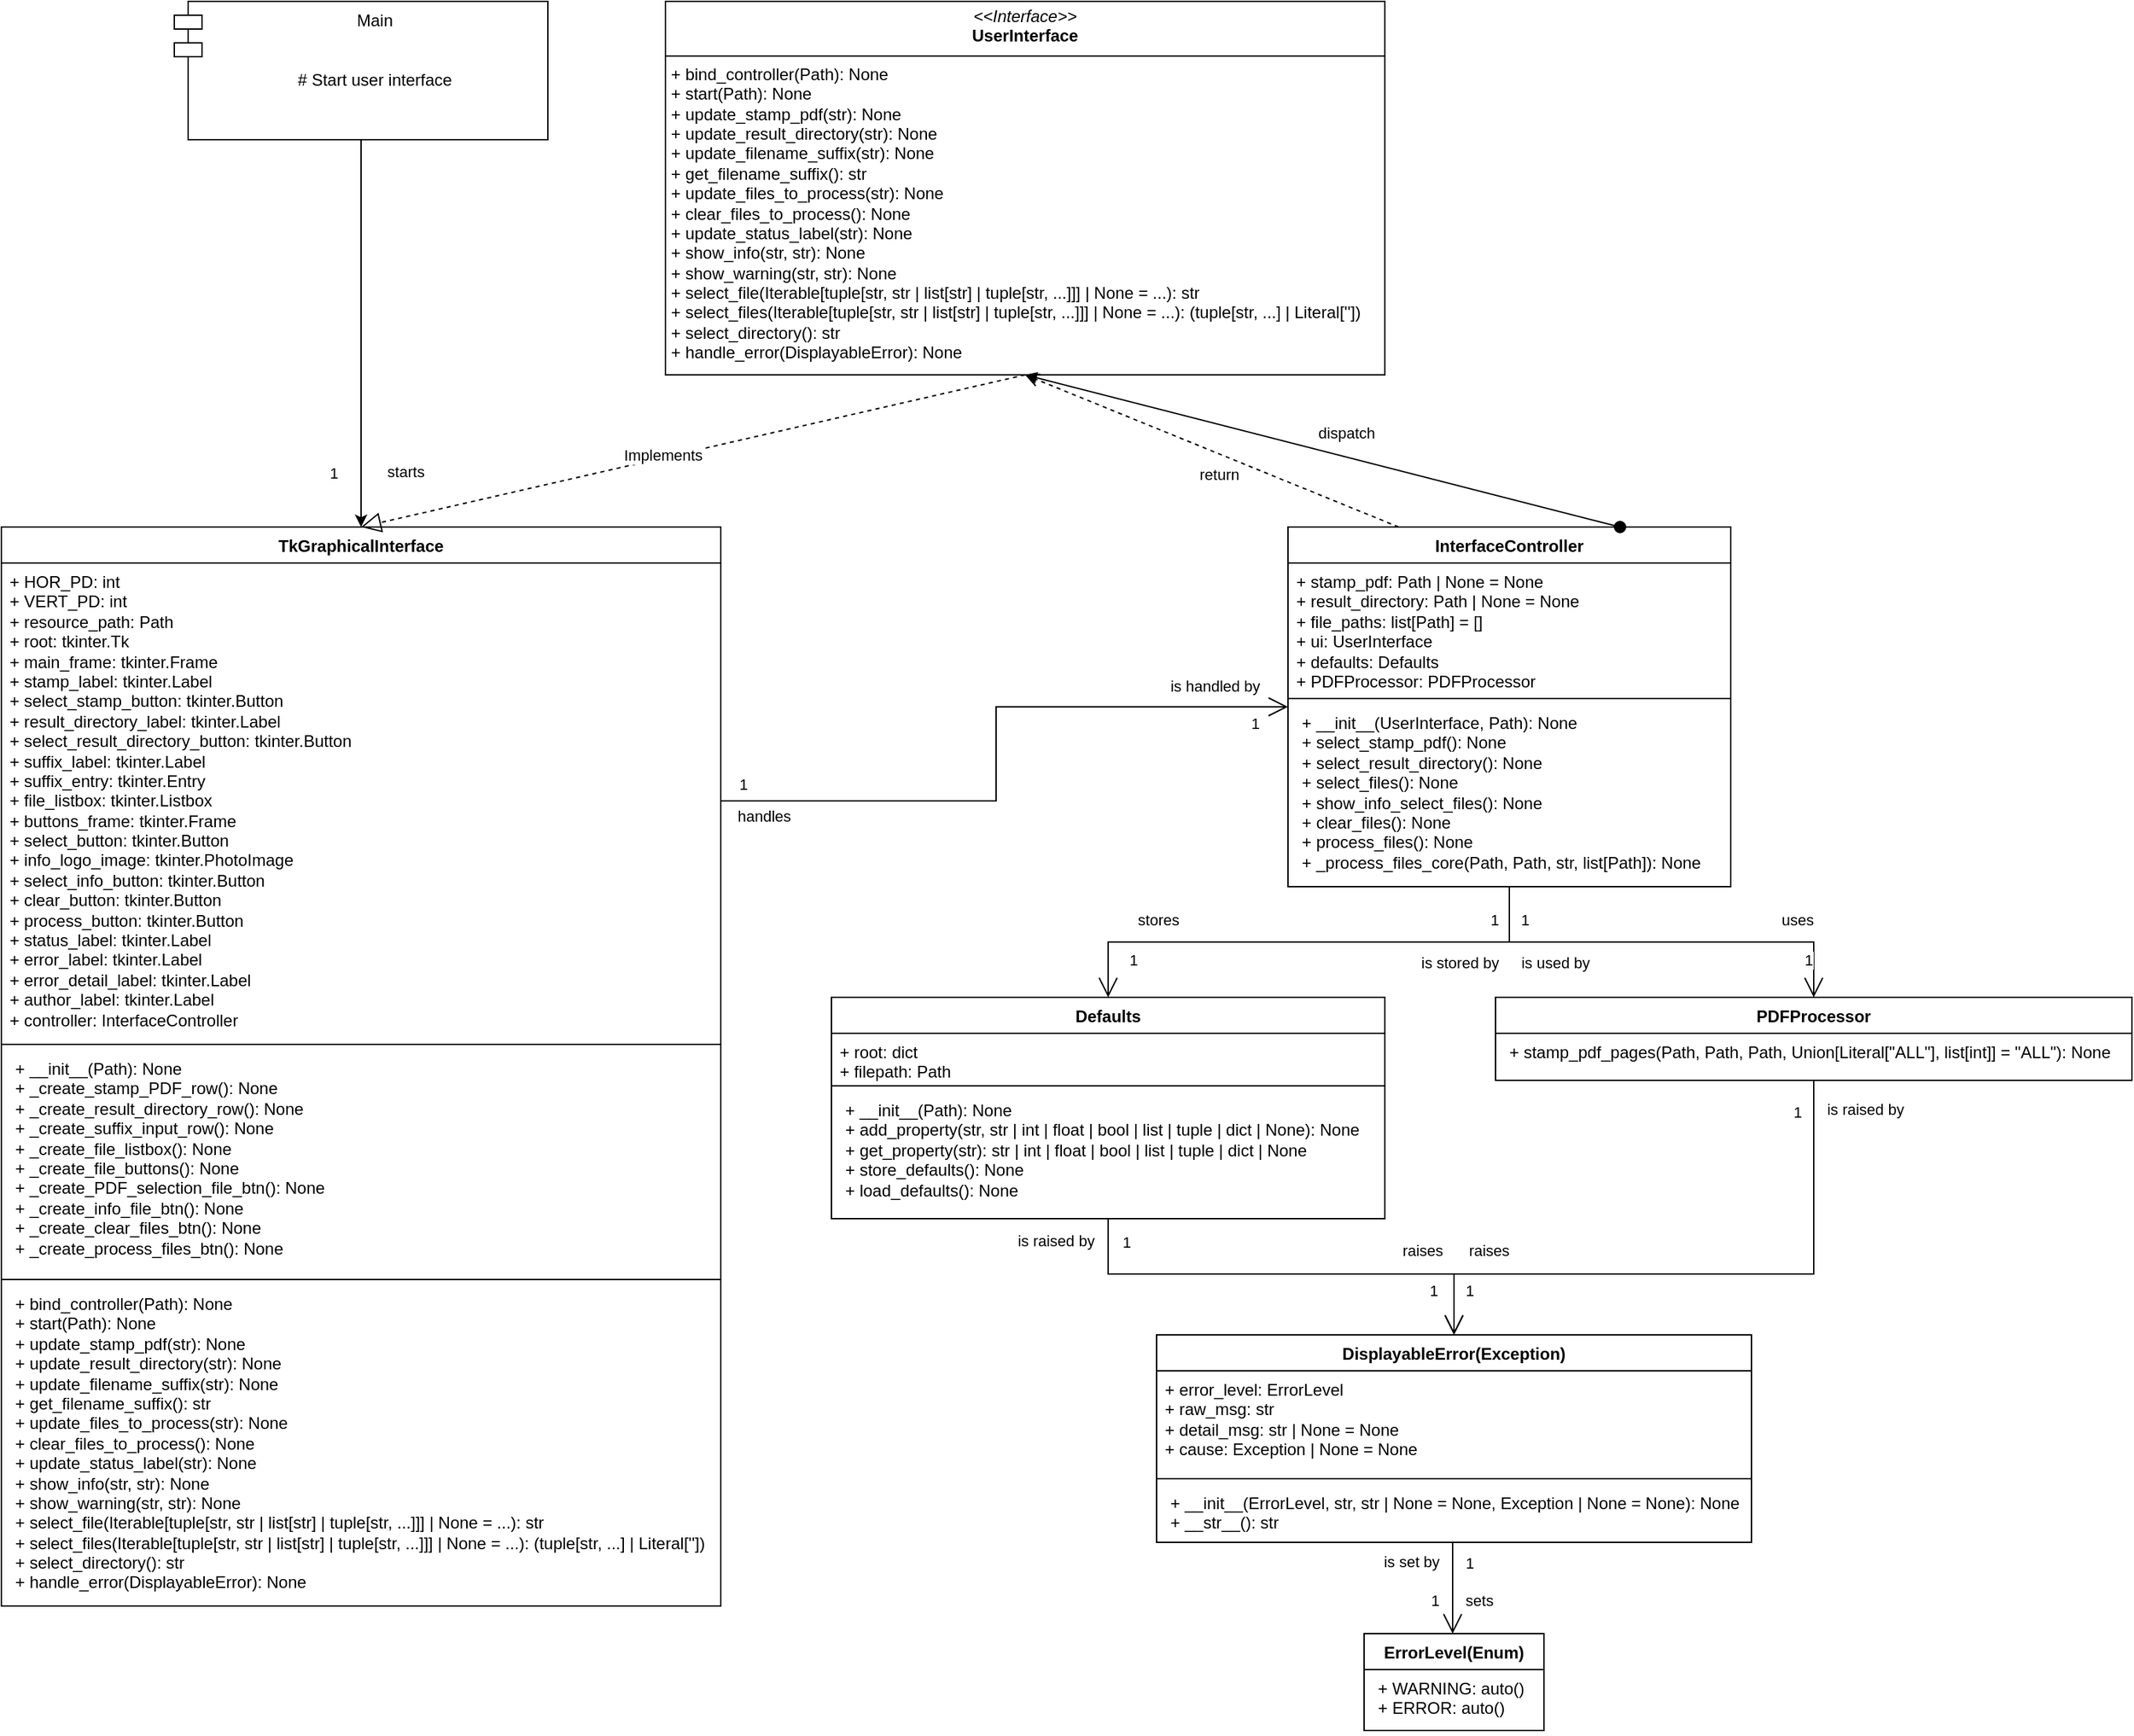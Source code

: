 <mxfile version="24.1.0" type="device">
  <diagram id="C5RBs43oDa-KdzZeNtuy" name="Page-1">
    <mxGraphModel dx="2206" dy="1135" grid="1" gridSize="10" guides="1" tooltips="1" connect="1" arrows="1" fold="1" page="1" pageScale="1" pageWidth="827" pageHeight="1169" math="0" shadow="0">
      <root>
        <mxCell id="WIyWlLk6GJQsqaUBKTNV-0" />
        <mxCell id="WIyWlLk6GJQsqaUBKTNV-1" parent="WIyWlLk6GJQsqaUBKTNV-0" />
        <mxCell id="seithgZvxNiS-wUwFHZv-0" value="&lt;p style=&quot;margin: 4px 0px 0px; text-align: center;&quot;&gt;&lt;font style=&quot;font-size: 12px;&quot;&gt;&lt;i style=&quot;&quot;&gt;&amp;lt;&amp;lt;Interface&amp;gt;&amp;gt;&lt;/i&gt;&lt;br&gt;&lt;b style=&quot;&quot;&gt;UserInterface&lt;/b&gt;&lt;/font&gt;&lt;/p&gt;&lt;hr size=&quot;1&quot; style=&quot;border-style: solid;&quot;&gt;&lt;p style=&quot;margin: 0px 0px 0px 4px;&quot;&gt;&lt;font style=&quot;font-size: 12px;&quot;&gt;+ bind_controller(Path): None&lt;/font&gt;&lt;/p&gt;&lt;p style=&quot;margin: 0px 0px 0px 4px;&quot;&gt;&lt;font style=&quot;font-size: 12px;&quot;&gt;+ start(Path): None&lt;/font&gt;&lt;/p&gt;&lt;p style=&quot;margin: 0px 0px 0px 4px;&quot;&gt;&lt;span style=&quot;background-color: initial;&quot;&gt;&lt;font style=&quot;font-size: 12px;&quot;&gt;+ update_stamp_pdf(str): None&lt;/font&gt;&lt;/span&gt;&lt;/p&gt;&lt;p style=&quot;margin: 0px 0px 0px 4px;&quot;&gt;&lt;span style=&quot;background-color: initial;&quot;&gt;&lt;font style=&quot;font-size: 12px;&quot;&gt;+ update_result_directory(str): None&lt;/font&gt;&lt;/span&gt;&lt;/p&gt;&lt;p style=&quot;margin: 0px 0px 0px 4px;&quot;&gt;&lt;font style=&quot;font-size: 12px;&quot;&gt;+ update_filename_suffix(str): None&lt;/font&gt;&lt;/p&gt;&lt;p style=&quot;margin: 0px 0px 0px 4px;&quot;&gt;&lt;font style=&quot;font-size: 12px;&quot;&gt;+ get_filename_suffix(): str&lt;/font&gt;&lt;/p&gt;&lt;p style=&quot;margin: 0px 0px 0px 4px;&quot;&gt;&lt;font style=&quot;font-size: 12px;&quot;&gt;+ update_files_to_process(str): None&lt;/font&gt;&lt;/p&gt;&lt;p style=&quot;margin: 0px 0px 0px 4px;&quot;&gt;&lt;font style=&quot;font-size: 12px;&quot;&gt;+ clear_files_to_process(): None&lt;/font&gt;&lt;/p&gt;&lt;p style=&quot;margin: 0px 0px 0px 4px;&quot;&gt;&lt;font style=&quot;font-size: 12px;&quot;&gt;+ update_status_label(str): None&lt;/font&gt;&lt;/p&gt;&lt;p style=&quot;margin: 0px 0px 0px 4px;&quot;&gt;&lt;font style=&quot;font-size: 12px;&quot;&gt;+ show_info(str, str): None&lt;/font&gt;&lt;/p&gt;&lt;p style=&quot;margin: 0px 0px 0px 4px;&quot;&gt;&lt;font style=&quot;font-size: 12px;&quot;&gt;+ show_warning(str, str): None&lt;/font&gt;&lt;/p&gt;&lt;p style=&quot;margin: 0px 0px 0px 4px;&quot;&gt;&lt;font style=&quot;font-size: 12px;&quot;&gt;+ select_file(Iterable[tuple[str, str | list[str] | tuple[str, ...]]] | None = ...): str&lt;/font&gt;&lt;/p&gt;&lt;p style=&quot;margin: 0px 0px 0px 4px;&quot;&gt;&lt;font style=&quot;font-size: 12px;&quot;&gt;+ select_files(Iterable[tuple[str, str | list[str] | tuple[str, ...]]] | None = ...): (tuple[str, ...] | Literal[&#39;&#39;])&lt;/font&gt;&lt;/p&gt;&lt;p style=&quot;margin: 0px 0px 0px 4px;&quot;&gt;&lt;font style=&quot;font-size: 12px;&quot;&gt;+ select_directory(): str&lt;/font&gt;&lt;/p&gt;&lt;p style=&quot;margin: 0px 0px 0px 4px;&quot;&gt;&lt;font style=&quot;font-size: 12px;&quot;&gt;+ handle_error(DisplayableError): None&lt;/font&gt;&lt;/p&gt;" style="verticalAlign=top;align=left;overflow=fill;html=1;whiteSpace=wrap;" parent="WIyWlLk6GJQsqaUBKTNV-1" vertex="1">
          <mxGeometry x="520" y="40" width="520" height="270" as="geometry" />
        </mxCell>
        <mxCell id="dMBVIur_Aa2STcFH-dJI-0" value="TkGraphicalInterface" style="swimlane;fontStyle=1;align=center;verticalAlign=top;childLayout=stackLayout;horizontal=1;startSize=26;horizontalStack=0;resizeParent=1;resizeParentMax=0;resizeLast=0;collapsible=1;marginBottom=0;whiteSpace=wrap;html=1;" parent="WIyWlLk6GJQsqaUBKTNV-1" vertex="1">
          <mxGeometry x="40" y="420" width="520" height="780" as="geometry">
            <mxRectangle x="40" y="420" width="150" height="30" as="alternateBounds" />
          </mxGeometry>
        </mxCell>
        <mxCell id="dMBVIur_Aa2STcFH-dJI-1" value="&lt;div&gt;+ HOR_PD: int&lt;br&gt;&lt;/div&gt;&lt;div&gt;+ VERT_PD: int&lt;/div&gt;&lt;div&gt;&lt;div&gt;+ resource_path: Path&lt;/div&gt;&lt;div&gt;+ root: tkinter.Tk&lt;/div&gt;&lt;div&gt;+ main_frame: tkinter.Frame&lt;/div&gt;&lt;div&gt;+ stamp_label: tkinter.Label&lt;/div&gt;&lt;div&gt;+ select_stamp_button: tkinter.Button&lt;/div&gt;&lt;div&gt;+ result_directory_label: tkinter.Label&lt;/div&gt;&lt;div&gt;+ select_result_directory_button: tkinter.Button&lt;/div&gt;&lt;div&gt;+ suffix_label: tkinter.Label&lt;/div&gt;&lt;div&gt;+ suffix_entry: tkinter.Entry&lt;/div&gt;&lt;div&gt;+ file_listbox: tkinter.Listbox&lt;/div&gt;&lt;div&gt;+ buttons_frame: tkinter.Frame&lt;/div&gt;&lt;div&gt;+ select_button: tkinter.Button&lt;/div&gt;&lt;div&gt;+ info_logo_image: tkinter.PhotoImage&lt;/div&gt;&lt;div&gt;+ select_info_button: tkinter.Button&lt;/div&gt;&lt;div&gt;+ clear_button: tkinter.Button&lt;/div&gt;&lt;div&gt;+ process_button: tkinter.Button&lt;/div&gt;&lt;div&gt;+ status_label: tkinter.Label&lt;/div&gt;&lt;div&gt;+ error_label: tkinter.Label&lt;/div&gt;&lt;div&gt;+ error_detail_label: tkinter.Label&lt;/div&gt;&lt;div&gt;+ author_label: tkinter.Label&lt;/div&gt;&lt;/div&gt;&lt;div&gt;+ controller: InterfaceController&lt;/div&gt;" style="text;strokeColor=none;fillColor=none;align=left;verticalAlign=top;spacingLeft=4;spacingRight=4;overflow=hidden;rotatable=0;points=[[0,0.5],[1,0.5]];portConstraint=eastwest;whiteSpace=wrap;html=1;" parent="dMBVIur_Aa2STcFH-dJI-0" vertex="1">
          <mxGeometry y="26" width="520" height="344" as="geometry" />
        </mxCell>
        <mxCell id="dMBVIur_Aa2STcFH-dJI-8" value="" style="line;strokeWidth=1;fillColor=none;align=left;verticalAlign=middle;spacingTop=-1;spacingLeft=3;spacingRight=3;rotatable=0;labelPosition=right;points=[];portConstraint=eastwest;strokeColor=inherit;" parent="dMBVIur_Aa2STcFH-dJI-0" vertex="1">
          <mxGeometry y="370" width="520" height="8" as="geometry" />
        </mxCell>
        <mxCell id="dMBVIur_Aa2STcFH-dJI-6" value="&lt;p style=&quot;margin: 0px 0px 0px 4px;&quot;&gt;+ __init__(Path): None&lt;/p&gt;&lt;p style=&quot;margin: 0px 0px 0px 4px;&quot;&gt;+&amp;nbsp;_create_stamp_PDF_row(): None&lt;/p&gt;&lt;p style=&quot;margin: 0px 0px 0px 4px;&quot;&gt;+&amp;nbsp;_create_result_directory_row(): None&lt;/p&gt;&lt;p style=&quot;margin: 0px 0px 0px 4px;&quot;&gt;+&amp;nbsp;_create_suffix_input_row(): None&lt;/p&gt;&lt;p style=&quot;margin: 0px 0px 0px 4px;&quot;&gt;+&amp;nbsp;_create_file_listbox(): None&lt;/p&gt;&lt;p style=&quot;margin: 0px 0px 0px 4px;&quot;&gt;+&amp;nbsp;_create_file_buttons(): None&lt;/p&gt;&lt;p style=&quot;margin: 0px 0px 0px 4px;&quot;&gt;+&amp;nbsp;_create_PDF_selection_file_btn(): None&lt;/p&gt;&lt;p style=&quot;margin: 0px 0px 0px 4px;&quot;&gt;+&amp;nbsp;_create_info_file_btn(): None&lt;/p&gt;&lt;p style=&quot;margin: 0px 0px 0px 4px;&quot;&gt;+&amp;nbsp;_create_clear_files_btn(): None&lt;/p&gt;&lt;p style=&quot;margin: 0px 0px 0px 4px;&quot;&gt;+&amp;nbsp;_create_process_files_btn(): None&lt;/p&gt;" style="text;strokeColor=none;fillColor=none;align=left;verticalAlign=top;spacingLeft=4;spacingRight=4;overflow=hidden;rotatable=0;points=[[0,0.5],[1,0.5]];portConstraint=eastwest;whiteSpace=wrap;html=1;" parent="dMBVIur_Aa2STcFH-dJI-0" vertex="1">
          <mxGeometry y="378" width="520" height="162" as="geometry" />
        </mxCell>
        <mxCell id="dMBVIur_Aa2STcFH-dJI-7" value="" style="line;strokeWidth=1;fillColor=none;align=left;verticalAlign=middle;spacingTop=-1;spacingLeft=3;spacingRight=3;rotatable=0;labelPosition=right;points=[];portConstraint=eastwest;strokeColor=inherit;" parent="dMBVIur_Aa2STcFH-dJI-0" vertex="1">
          <mxGeometry y="540" width="520" height="8" as="geometry" />
        </mxCell>
        <mxCell id="dMBVIur_Aa2STcFH-dJI-3" value="&lt;p style=&quot;margin: 0px 0px 0px 4px;&quot;&gt;+ bind_controller(Path): None&lt;/p&gt;&lt;p style=&quot;margin: 0px 0px 0px 4px;&quot;&gt;+ start(Path): None&lt;/p&gt;&lt;p style=&quot;margin: 0px 0px 0px 4px;&quot;&gt;&lt;span style=&quot;background-color: initial;&quot;&gt;+ update_stamp_pdf(str): None&lt;/span&gt;&lt;/p&gt;&lt;p style=&quot;margin: 0px 0px 0px 4px;&quot;&gt;&lt;span style=&quot;background-color: initial;&quot;&gt;+ update_result_directory(str): None&lt;/span&gt;&lt;/p&gt;&lt;p style=&quot;margin: 0px 0px 0px 4px;&quot;&gt;+ update_filename_suffix(str): None&lt;/p&gt;&lt;p style=&quot;margin: 0px 0px 0px 4px;&quot;&gt;+ get_filename_suffix(): str&lt;/p&gt;&lt;p style=&quot;margin: 0px 0px 0px 4px;&quot;&gt;+ update_files_to_process(str): None&lt;/p&gt;&lt;p style=&quot;margin: 0px 0px 0px 4px;&quot;&gt;+ clear_files_to_process(): None&lt;/p&gt;&lt;p style=&quot;margin: 0px 0px 0px 4px;&quot;&gt;+ update_status_label(str): None&lt;/p&gt;&lt;p style=&quot;margin: 0px 0px 0px 4px;&quot;&gt;+ show_info(str, str): None&lt;/p&gt;&lt;p style=&quot;margin: 0px 0px 0px 4px;&quot;&gt;+ show_warning(str, str): None&lt;/p&gt;&lt;p style=&quot;margin: 0px 0px 0px 4px;&quot;&gt;+ select_file(Iterable[tuple[str, str | list[str] | tuple[str, ...]]] | None = ...): str&lt;/p&gt;&lt;p style=&quot;margin: 0px 0px 0px 4px;&quot;&gt;+ select_files(Iterable[tuple[str, str | list[str] | tuple[str, ...]]] | None = ...): (tuple[str, ...] | Literal[&#39;&#39;])&lt;/p&gt;&lt;p style=&quot;margin: 0px 0px 0px 4px;&quot;&gt;+ select_directory(): str&lt;/p&gt;&lt;p style=&quot;margin: 0px 0px 0px 4px;&quot;&gt;+ handle_error(DisplayableError): None&lt;/p&gt;" style="text;strokeColor=none;fillColor=none;align=left;verticalAlign=top;spacingLeft=4;spacingRight=4;overflow=hidden;rotatable=0;points=[[0,0.5],[1,0.5]];portConstraint=eastwest;whiteSpace=wrap;html=1;" parent="dMBVIur_Aa2STcFH-dJI-0" vertex="1">
          <mxGeometry y="548" width="520" height="232" as="geometry" />
        </mxCell>
        <mxCell id="dMBVIur_Aa2STcFH-dJI-5" value="" style="endArrow=block;dashed=1;endFill=0;endSize=12;html=1;rounded=0;exitX=0.5;exitY=1;exitDx=0;exitDy=0;entryX=0.5;entryY=0;entryDx=0;entryDy=0;" parent="WIyWlLk6GJQsqaUBKTNV-1" source="seithgZvxNiS-wUwFHZv-0" target="dMBVIur_Aa2STcFH-dJI-0" edge="1">
          <mxGeometry width="160" relative="1" as="geometry">
            <mxPoint x="350" y="452.5" as="sourcePoint" />
            <mxPoint x="510" y="452.5" as="targetPoint" />
          </mxGeometry>
        </mxCell>
        <mxCell id="PhZd0l24GyQ8YQdEIMDO-39" value="Implements" style="edgeLabel;html=1;align=center;verticalAlign=middle;resizable=0;points=[];" parent="dMBVIur_Aa2STcFH-dJI-5" vertex="1" connectable="0">
          <mxGeometry x="0.056" y="2" relative="1" as="geometry">
            <mxPoint x="-9" y="-2" as="offset" />
          </mxGeometry>
        </mxCell>
        <mxCell id="dMBVIur_Aa2STcFH-dJI-17" style="edgeStyle=orthogonalEdgeStyle;rounded=0;orthogonalLoop=1;jettySize=auto;html=1;exitX=0.5;exitY=1;exitDx=0;exitDy=0;entryX=0.5;entryY=0;entryDx=0;entryDy=0;" parent="WIyWlLk6GJQsqaUBKTNV-1" source="dMBVIur_Aa2STcFH-dJI-16" target="dMBVIur_Aa2STcFH-dJI-0" edge="1">
          <mxGeometry relative="1" as="geometry" />
        </mxCell>
        <mxCell id="PhZd0l24GyQ8YQdEIMDO-37" value="starts" style="edgeLabel;html=1;align=center;verticalAlign=middle;resizable=0;points=[];" parent="dMBVIur_Aa2STcFH-dJI-17" vertex="1" connectable="0">
          <mxGeometry x="-0.595" y="-1" relative="1" as="geometry">
            <mxPoint x="33" y="183" as="offset" />
          </mxGeometry>
        </mxCell>
        <mxCell id="PhZd0l24GyQ8YQdEIMDO-38" value="1" style="edgeLabel;html=1;align=center;verticalAlign=middle;resizable=0;points=[];" parent="dMBVIur_Aa2STcFH-dJI-17" vertex="1" connectable="0">
          <mxGeometry x="0.067" relative="1" as="geometry">
            <mxPoint x="-20" y="91" as="offset" />
          </mxGeometry>
        </mxCell>
        <mxCell id="dMBVIur_Aa2STcFH-dJI-16" value="Main&lt;div&gt;&lt;br&gt;&lt;/div&gt;&lt;div&gt;&lt;br&gt;&lt;/div&gt;&lt;div&gt;&lt;span style=&quot;text-align: left;&quot;&gt;#&amp;nbsp;&lt;/span&gt;&lt;span style=&quot;text-align: left; background-color: initial;&quot;&gt;Start user interface&lt;/span&gt;&lt;br&gt;&lt;/div&gt;" style="shape=module;align=left;spacingLeft=20;align=center;verticalAlign=top;whiteSpace=wrap;html=1;" parent="WIyWlLk6GJQsqaUBKTNV-1" vertex="1">
          <mxGeometry x="165" y="40" width="270" height="100" as="geometry" />
        </mxCell>
        <mxCell id="dMBVIur_Aa2STcFH-dJI-18" value="InterfaceController" style="swimlane;fontStyle=1;align=center;verticalAlign=top;childLayout=stackLayout;horizontal=1;startSize=26;horizontalStack=0;resizeParent=1;resizeParentMax=0;resizeLast=0;collapsible=1;marginBottom=0;whiteSpace=wrap;html=1;" parent="WIyWlLk6GJQsqaUBKTNV-1" vertex="1">
          <mxGeometry x="970" y="420" width="320" height="260" as="geometry">
            <mxRectangle x="970" y="420" width="150" height="30" as="alternateBounds" />
          </mxGeometry>
        </mxCell>
        <mxCell id="dMBVIur_Aa2STcFH-dJI-19" value="+ stamp_pdf: Path | None = None&lt;div&gt;+ result_directory: Path | None = None&lt;/div&gt;&lt;div&gt;+&amp;nbsp;file_paths: list[Path] = []&lt;/div&gt;&lt;div&gt;+ ui: UserInterface&lt;/div&gt;&lt;div&gt;+ defaults: Defaults&lt;/div&gt;&lt;div&gt;+ PDFProcessor: PDFProcessor&lt;/div&gt;" style="text;strokeColor=none;fillColor=none;align=left;verticalAlign=top;spacingLeft=4;spacingRight=4;overflow=hidden;rotatable=0;points=[[0,0.5],[1,0.5]];portConstraint=eastwest;whiteSpace=wrap;html=1;" parent="dMBVIur_Aa2STcFH-dJI-18" vertex="1">
          <mxGeometry y="26" width="320" height="94" as="geometry" />
        </mxCell>
        <mxCell id="dMBVIur_Aa2STcFH-dJI-20" value="" style="line;strokeWidth=1;fillColor=none;align=left;verticalAlign=middle;spacingTop=-1;spacingLeft=3;spacingRight=3;rotatable=0;labelPosition=right;points=[];portConstraint=eastwest;strokeColor=inherit;" parent="dMBVIur_Aa2STcFH-dJI-18" vertex="1">
          <mxGeometry y="120" width="320" height="8" as="geometry" />
        </mxCell>
        <mxCell id="dMBVIur_Aa2STcFH-dJI-21" value="&lt;p style=&quot;margin: 0px 0px 0px 4px;&quot;&gt;+ __init__(UserInterface, Path): None&lt;/p&gt;&lt;p style=&quot;margin: 0px 0px 0px 4px;&quot;&gt;+ select_stamp_pdf(): None&lt;/p&gt;&lt;p style=&quot;margin: 0px 0px 0px 4px;&quot;&gt;+&amp;nbsp;select_result_directory(): None&lt;/p&gt;&lt;p style=&quot;margin: 0px 0px 0px 4px;&quot;&gt;+&amp;nbsp;select_files(): None&lt;/p&gt;&lt;p style=&quot;margin: 0px 0px 0px 4px;&quot;&gt;+&amp;nbsp;show_info_select_files(): None&lt;/p&gt;&lt;p style=&quot;margin: 0px 0px 0px 4px;&quot;&gt;+&amp;nbsp;clear_files(): None&lt;/p&gt;&lt;p style=&quot;margin: 0px 0px 0px 4px;&quot;&gt;+&amp;nbsp;process_files(): None&lt;/p&gt;&lt;p style=&quot;margin: 0px 0px 0px 4px;&quot;&gt;+&amp;nbsp;_process_files_core(Path, Path, str, list[Path]): None&lt;/p&gt;" style="text;strokeColor=none;fillColor=none;align=left;verticalAlign=top;spacingLeft=4;spacingRight=4;overflow=hidden;rotatable=0;points=[[0,0.5],[1,0.5]];portConstraint=eastwest;whiteSpace=wrap;html=1;" parent="dMBVIur_Aa2STcFH-dJI-18" vertex="1">
          <mxGeometry y="128" width="320" height="132" as="geometry" />
        </mxCell>
        <mxCell id="PhZd0l24GyQ8YQdEIMDO-4" value="return" style="html=1;verticalAlign=bottom;endArrow=open;dashed=1;endSize=8;curved=0;rounded=0;entryX=0.5;entryY=1;entryDx=0;entryDy=0;exitX=0.25;exitY=0;exitDx=0;exitDy=0;" parent="WIyWlLk6GJQsqaUBKTNV-1" source="dMBVIur_Aa2STcFH-dJI-18" target="seithgZvxNiS-wUwFHZv-0" edge="1">
          <mxGeometry x="-0.099" y="22" relative="1" as="geometry">
            <mxPoint x="720" y="440" as="sourcePoint" />
            <mxPoint x="640" y="440" as="targetPoint" />
            <mxPoint as="offset" />
          </mxGeometry>
        </mxCell>
        <mxCell id="PhZd0l24GyQ8YQdEIMDO-8" value="dispatch" style="html=1;verticalAlign=bottom;startArrow=oval;startFill=1;endArrow=block;startSize=8;curved=0;rounded=0;exitX=0.75;exitY=0;exitDx=0;exitDy=0;entryX=0.5;entryY=1;entryDx=0;entryDy=0;" parent="WIyWlLk6GJQsqaUBKTNV-1" source="dMBVIur_Aa2STcFH-dJI-18" target="seithgZvxNiS-wUwFHZv-0" edge="1">
          <mxGeometry x="-0.07" y="-8" width="60" relative="1" as="geometry">
            <mxPoint x="700" y="530" as="sourcePoint" />
            <mxPoint x="870" y="370" as="targetPoint" />
            <mxPoint as="offset" />
          </mxGeometry>
        </mxCell>
        <mxCell id="PhZd0l24GyQ8YQdEIMDO-9" value="Defaults" style="swimlane;fontStyle=1;align=center;verticalAlign=top;childLayout=stackLayout;horizontal=1;startSize=26;horizontalStack=0;resizeParent=1;resizeParentMax=0;resizeLast=0;collapsible=1;marginBottom=0;whiteSpace=wrap;html=1;" parent="WIyWlLk6GJQsqaUBKTNV-1" vertex="1">
          <mxGeometry x="640" y="760" width="400" height="160" as="geometry">
            <mxRectangle x="640" y="760" width="150" height="30" as="alternateBounds" />
          </mxGeometry>
        </mxCell>
        <mxCell id="PhZd0l24GyQ8YQdEIMDO-10" value="+ root: dict&lt;div&gt;+ filepath: Path&lt;/div&gt;" style="text;strokeColor=none;fillColor=none;align=left;verticalAlign=top;spacingLeft=4;spacingRight=4;overflow=hidden;rotatable=0;points=[[0,0.5],[1,0.5]];portConstraint=eastwest;whiteSpace=wrap;html=1;" parent="PhZd0l24GyQ8YQdEIMDO-9" vertex="1">
          <mxGeometry y="26" width="400" height="34" as="geometry" />
        </mxCell>
        <mxCell id="PhZd0l24GyQ8YQdEIMDO-11" value="" style="line;strokeWidth=1;fillColor=none;align=left;verticalAlign=middle;spacingTop=-1;spacingLeft=3;spacingRight=3;rotatable=0;labelPosition=right;points=[];portConstraint=eastwest;strokeColor=inherit;" parent="PhZd0l24GyQ8YQdEIMDO-9" vertex="1">
          <mxGeometry y="60" width="400" height="8" as="geometry" />
        </mxCell>
        <mxCell id="PhZd0l24GyQ8YQdEIMDO-12" value="&lt;p style=&quot;margin: 0px 0px 0px 4px;&quot;&gt;+ __init__(Path): None&lt;/p&gt;&lt;p style=&quot;margin: 0px 0px 0px 4px;&quot;&gt;+ add_property(str, str | int | float | bool | list | tuple | dict | None): None&lt;br&gt;&lt;/p&gt;&lt;p style=&quot;margin: 0px 0px 0px 4px;&quot;&gt;+&amp;nbsp;get_property(str): str | int | float | bool | list | tuple | dict | None&lt;/p&gt;&lt;p style=&quot;margin: 0px 0px 0px 4px;&quot;&gt;+&amp;nbsp;store_defaults(): None&lt;/p&gt;&lt;p style=&quot;margin: 0px 0px 0px 4px;&quot;&gt;+&amp;nbsp;load_defaults(): None&lt;/p&gt;" style="text;strokeColor=none;fillColor=none;align=left;verticalAlign=top;spacingLeft=4;spacingRight=4;overflow=hidden;rotatable=0;points=[[0,0.5],[1,0.5]];portConstraint=eastwest;whiteSpace=wrap;html=1;" parent="PhZd0l24GyQ8YQdEIMDO-9" vertex="1">
          <mxGeometry y="68" width="400" height="92" as="geometry" />
        </mxCell>
        <mxCell id="PhZd0l24GyQ8YQdEIMDO-18" value="PDFProcessor" style="swimlane;fontStyle=1;align=center;verticalAlign=top;childLayout=stackLayout;horizontal=1;startSize=26;horizontalStack=0;resizeParent=1;resizeParentMax=0;resizeLast=0;collapsible=1;marginBottom=0;whiteSpace=wrap;html=1;" parent="WIyWlLk6GJQsqaUBKTNV-1" vertex="1">
          <mxGeometry x="1120" y="760" width="460" height="60" as="geometry">
            <mxRectangle x="1120" y="760" width="150" height="30" as="alternateBounds" />
          </mxGeometry>
        </mxCell>
        <mxCell id="PhZd0l24GyQ8YQdEIMDO-21" value="&lt;p style=&quot;margin: 0px 0px 0px 4px;&quot;&gt;+&amp;nbsp;&lt;span style=&quot;background-color: initial;&quot;&gt;stamp_pdf_pages&lt;/span&gt;&lt;span style=&quot;background-color: initial;&quot;&gt;(Path, Path, Path,&amp;nbsp;&lt;/span&gt;&lt;span style=&quot;background-color: initial;&quot;&gt;Union[Literal[&quot;ALL&quot;], list[int]] = &quot;ALL&quot;&lt;/span&gt;&lt;span style=&quot;background-color: initial;&quot;&gt;): None&lt;/span&gt;&lt;/p&gt;" style="text;strokeColor=none;fillColor=none;align=left;verticalAlign=top;spacingLeft=4;spacingRight=4;overflow=hidden;rotatable=0;points=[[0,0.5],[1,0.5]];portConstraint=eastwest;whiteSpace=wrap;html=1;" parent="PhZd0l24GyQ8YQdEIMDO-18" vertex="1">
          <mxGeometry y="26" width="460" height="34" as="geometry" />
        </mxCell>
        <mxCell id="PhZd0l24GyQ8YQdEIMDO-23" value="ErrorLevel(Enum)" style="swimlane;fontStyle=1;align=center;verticalAlign=top;childLayout=stackLayout;horizontal=1;startSize=26;horizontalStack=0;resizeParent=1;resizeParentMax=0;resizeLast=0;collapsible=1;marginBottom=0;whiteSpace=wrap;html=1;" parent="WIyWlLk6GJQsqaUBKTNV-1" vertex="1">
          <mxGeometry x="1025" y="1220" width="130" height="70" as="geometry">
            <mxRectangle x="40" y="420" width="150" height="30" as="alternateBounds" />
          </mxGeometry>
        </mxCell>
        <mxCell id="PhZd0l24GyQ8YQdEIMDO-24" value="&lt;p style=&quot;margin: 0px 0px 0px 4px;&quot;&gt;+ WARNING: auto()&lt;/p&gt;&lt;p style=&quot;margin: 0px 0px 0px 4px;&quot;&gt;+ ERROR: auto()&lt;/p&gt;" style="text;strokeColor=none;fillColor=none;align=left;verticalAlign=top;spacingLeft=4;spacingRight=4;overflow=hidden;rotatable=0;points=[[0,0.5],[1,0.5]];portConstraint=eastwest;whiteSpace=wrap;html=1;" parent="PhZd0l24GyQ8YQdEIMDO-23" vertex="1">
          <mxGeometry y="26" width="130" height="44" as="geometry" />
        </mxCell>
        <mxCell id="PhZd0l24GyQ8YQdEIMDO-25" value="DisplayableError(Exception)" style="swimlane;fontStyle=1;align=center;verticalAlign=top;childLayout=stackLayout;horizontal=1;startSize=26;horizontalStack=0;resizeParent=1;resizeParentMax=0;resizeLast=0;collapsible=1;marginBottom=0;whiteSpace=wrap;html=1;" parent="WIyWlLk6GJQsqaUBKTNV-1" vertex="1">
          <mxGeometry x="875" y="1004" width="430" height="150" as="geometry">
            <mxRectangle x="875" y="1004" width="150" height="30" as="alternateBounds" />
          </mxGeometry>
        </mxCell>
        <mxCell id="PhZd0l24GyQ8YQdEIMDO-26" value="+ error_level: ErrorLevel&lt;div&gt;+ raw_msg: str&lt;/div&gt;&lt;div&gt;+ detail_msg: str | None = None&lt;/div&gt;&lt;div&gt;+ cause: Exception | None = None&lt;/div&gt;" style="text;strokeColor=none;fillColor=none;align=left;verticalAlign=top;spacingLeft=4;spacingRight=4;overflow=hidden;rotatable=0;points=[[0,0.5],[1,0.5]];portConstraint=eastwest;whiteSpace=wrap;html=1;" parent="PhZd0l24GyQ8YQdEIMDO-25" vertex="1">
          <mxGeometry y="26" width="430" height="74" as="geometry" />
        </mxCell>
        <mxCell id="PhZd0l24GyQ8YQdEIMDO-27" value="" style="line;strokeWidth=1;fillColor=none;align=left;verticalAlign=middle;spacingTop=-1;spacingLeft=3;spacingRight=3;rotatable=0;labelPosition=right;points=[];portConstraint=eastwest;strokeColor=inherit;" parent="PhZd0l24GyQ8YQdEIMDO-25" vertex="1">
          <mxGeometry y="100" width="430" height="8" as="geometry" />
        </mxCell>
        <mxCell id="PhZd0l24GyQ8YQdEIMDO-28" value="&lt;p style=&quot;margin: 0px 0px 0px 4px;&quot;&gt;+ __init__(ErrorLevel, str, str | None = None, Exception | None = None): None&lt;/p&gt;&lt;p style=&quot;margin: 0px 0px 0px 4px;&quot;&gt;+ __str__(): str&lt;/p&gt;" style="text;strokeColor=none;fillColor=none;align=left;verticalAlign=top;spacingLeft=4;spacingRight=4;overflow=hidden;rotatable=0;points=[[0,0.5],[1,0.5]];portConstraint=eastwest;whiteSpace=wrap;html=1;" parent="PhZd0l24GyQ8YQdEIMDO-25" vertex="1">
          <mxGeometry y="108" width="430" height="42" as="geometry" />
        </mxCell>
        <mxCell id="PhZd0l24GyQ8YQdEIMDO-30" value="" style="endArrow=open;endFill=1;endSize=12;html=1;rounded=0;entryX=0;entryY=0.5;entryDx=0;entryDy=0;exitX=1;exitY=0.5;exitDx=0;exitDy=0;" parent="WIyWlLk6GJQsqaUBKTNV-1" source="dMBVIur_Aa2STcFH-dJI-1" target="dMBVIur_Aa2STcFH-dJI-18" edge="1">
          <mxGeometry width="160" relative="1" as="geometry">
            <mxPoint x="580" y="618" as="sourcePoint" />
            <mxPoint x="969" y="488" as="targetPoint" />
            <Array as="points">
              <mxPoint x="759" y="618" />
              <mxPoint x="759" y="550" />
            </Array>
          </mxGeometry>
        </mxCell>
        <mxCell id="PhZd0l24GyQ8YQdEIMDO-31" value="1" style="edgeLabel;html=1;align=center;verticalAlign=middle;resizable=0;points=[];" parent="PhZd0l24GyQ8YQdEIMDO-30" vertex="1" connectable="0">
          <mxGeometry x="-0.125" y="1" relative="1" as="geometry">
            <mxPoint x="-182" y="-2" as="offset" />
          </mxGeometry>
        </mxCell>
        <mxCell id="PhZd0l24GyQ8YQdEIMDO-32" value="1" style="edgeLabel;html=1;align=center;verticalAlign=middle;resizable=0;points=[];" parent="PhZd0l24GyQ8YQdEIMDO-30" vertex="1" connectable="0">
          <mxGeometry x="0.806" y="1" relative="1" as="geometry">
            <mxPoint x="22" y="13" as="offset" />
          </mxGeometry>
        </mxCell>
        <mxCell id="PhZd0l24GyQ8YQdEIMDO-33" value="is handled by" style="edgeLabel;html=1;align=center;verticalAlign=middle;resizable=0;points=[];" parent="PhZd0l24GyQ8YQdEIMDO-30" vertex="1" connectable="0">
          <mxGeometry x="0.772" relative="1" as="geometry">
            <mxPoint x="1" y="-15" as="offset" />
          </mxGeometry>
        </mxCell>
        <mxCell id="PhZd0l24GyQ8YQdEIMDO-34" value="handles" style="edgeLabel;html=1;align=center;verticalAlign=middle;resizable=0;points=[];" parent="PhZd0l24GyQ8YQdEIMDO-30" vertex="1" connectable="0">
          <mxGeometry x="-0.836" y="1" relative="1" as="geometry">
            <mxPoint x="-8" y="12" as="offset" />
          </mxGeometry>
        </mxCell>
        <mxCell id="PhZd0l24GyQ8YQdEIMDO-35" value="" style="endArrow=open;endFill=1;endSize=12;html=1;rounded=0;exitX=0.5;exitY=1;exitDx=0;exitDy=0;entryX=0.5;entryY=0;entryDx=0;entryDy=0;" parent="WIyWlLk6GJQsqaUBKTNV-1" source="dMBVIur_Aa2STcFH-dJI-18" target="PhZd0l24GyQ8YQdEIMDO-9" edge="1">
          <mxGeometry width="160" relative="1" as="geometry">
            <mxPoint x="1080" y="700" as="sourcePoint" />
            <mxPoint x="910" y="720" as="targetPoint" />
            <Array as="points">
              <mxPoint x="1130" y="720" />
              <mxPoint x="840" y="720" />
            </Array>
          </mxGeometry>
        </mxCell>
        <mxCell id="PhZd0l24GyQ8YQdEIMDO-40" value="stores" style="edgeLabel;html=1;align=center;verticalAlign=middle;resizable=0;points=[];" parent="PhZd0l24GyQ8YQdEIMDO-35" vertex="1" connectable="0">
          <mxGeometry x="0.077" y="2" relative="1" as="geometry">
            <mxPoint x="-95" y="-18" as="offset" />
          </mxGeometry>
        </mxCell>
        <mxCell id="PhZd0l24GyQ8YQdEIMDO-41" value="is stored by" style="edgeLabel;html=1;align=center;verticalAlign=middle;resizable=0;points=[];" parent="PhZd0l24GyQ8YQdEIMDO-35" vertex="1" connectable="0">
          <mxGeometry x="-0.287" relative="1" as="geometry">
            <mxPoint x="56" y="15" as="offset" />
          </mxGeometry>
        </mxCell>
        <mxCell id="PhZd0l24GyQ8YQdEIMDO-42" value="1" style="edgeLabel;html=1;align=center;verticalAlign=middle;resizable=0;points=[];" parent="PhZd0l24GyQ8YQdEIMDO-35" vertex="1" connectable="0">
          <mxGeometry x="-0.378" y="-1" relative="1" as="geometry">
            <mxPoint x="64" y="-15" as="offset" />
          </mxGeometry>
        </mxCell>
        <mxCell id="PhZd0l24GyQ8YQdEIMDO-43" value="1" style="edgeLabel;html=1;align=center;verticalAlign=middle;resizable=0;points=[];" parent="PhZd0l24GyQ8YQdEIMDO-35" vertex="1" connectable="0">
          <mxGeometry x="0.494" y="-2" relative="1" as="geometry">
            <mxPoint x="-36" y="15" as="offset" />
          </mxGeometry>
        </mxCell>
        <mxCell id="PhZd0l24GyQ8YQdEIMDO-36" value="" style="endArrow=open;endFill=1;endSize=12;html=1;rounded=0;exitX=0.5;exitY=1;exitDx=0;exitDy=0;entryX=0.5;entryY=0;entryDx=0;entryDy=0;" parent="WIyWlLk6GJQsqaUBKTNV-1" source="dMBVIur_Aa2STcFH-dJI-18" target="PhZd0l24GyQ8YQdEIMDO-18" edge="1">
          <mxGeometry width="160" relative="1" as="geometry">
            <mxPoint x="820" y="640" as="sourcePoint" />
            <mxPoint x="980" y="640" as="targetPoint" />
            <Array as="points">
              <mxPoint x="1130" y="720" />
              <mxPoint x="1350" y="720" />
            </Array>
          </mxGeometry>
        </mxCell>
        <mxCell id="PhZd0l24GyQ8YQdEIMDO-44" value="is used by" style="edgeLabel;html=1;align=center;verticalAlign=middle;resizable=0;points=[];" parent="PhZd0l24GyQ8YQdEIMDO-36" vertex="1" connectable="0">
          <mxGeometry x="0.312" y="4" relative="1" as="geometry">
            <mxPoint x="-124" y="19" as="offset" />
          </mxGeometry>
        </mxCell>
        <mxCell id="PhZd0l24GyQ8YQdEIMDO-46" value="1" style="edgeLabel;html=1;align=center;verticalAlign=middle;resizable=0;points=[];" parent="PhZd0l24GyQ8YQdEIMDO-36" vertex="1" connectable="0">
          <mxGeometry x="-0.552" relative="1" as="geometry">
            <mxPoint x="-16" y="-16" as="offset" />
          </mxGeometry>
        </mxCell>
        <mxCell id="PhZd0l24GyQ8YQdEIMDO-47" value="uses" style="edgeLabel;html=1;align=center;verticalAlign=middle;resizable=0;points=[];" parent="PhZd0l24GyQ8YQdEIMDO-36" vertex="1" connectable="0">
          <mxGeometry x="0.634" y="3" relative="1" as="geometry">
            <mxPoint x="3" y="-13" as="offset" />
          </mxGeometry>
        </mxCell>
        <mxCell id="PhZd0l24GyQ8YQdEIMDO-48" value="1" style="edgeLabel;html=1;align=center;verticalAlign=middle;resizable=0;points=[];" parent="PhZd0l24GyQ8YQdEIMDO-36" vertex="1" connectable="0">
          <mxGeometry x="0.634" y="5" relative="1" as="geometry">
            <mxPoint x="11" y="18" as="offset" />
          </mxGeometry>
        </mxCell>
        <mxCell id="PhZd0l24GyQ8YQdEIMDO-49" value="" style="endArrow=open;endFill=1;endSize=12;html=1;rounded=0;entryX=0.5;entryY=0;entryDx=0;entryDy=0;exitX=0.5;exitY=1;exitDx=0;exitDy=0;" parent="WIyWlLk6GJQsqaUBKTNV-1" source="PhZd0l24GyQ8YQdEIMDO-9" target="PhZd0l24GyQ8YQdEIMDO-25" edge="1">
          <mxGeometry width="160" relative="1" as="geometry">
            <mxPoint x="820" y="980" as="sourcePoint" />
            <mxPoint x="1020" y="840" as="targetPoint" />
            <Array as="points">
              <mxPoint x="840" y="960" />
              <mxPoint x="1090" y="960" />
            </Array>
          </mxGeometry>
        </mxCell>
        <mxCell id="PhZd0l24GyQ8YQdEIMDO-51" value="raises" style="edgeLabel;html=1;align=center;verticalAlign=middle;resizable=0;points=[];" parent="PhZd0l24GyQ8YQdEIMDO-49" vertex="1" connectable="0">
          <mxGeometry x="0.55" y="2" relative="1" as="geometry">
            <mxPoint x="8" y="-15" as="offset" />
          </mxGeometry>
        </mxCell>
        <mxCell id="PhZd0l24GyQ8YQdEIMDO-57" value="1" style="edgeLabel;html=1;align=center;verticalAlign=middle;resizable=0;points=[];" parent="PhZd0l24GyQ8YQdEIMDO-49" vertex="1" connectable="0">
          <mxGeometry x="-0.874" y="3" relative="1" as="geometry">
            <mxPoint x="10" y="-4" as="offset" />
          </mxGeometry>
        </mxCell>
        <mxCell id="PhZd0l24GyQ8YQdEIMDO-50" value="" style="endArrow=open;endFill=1;endSize=12;html=1;rounded=0;entryX=0.5;entryY=0;entryDx=0;entryDy=0;exitX=0.5;exitY=1;exitDx=0;exitDy=0;" parent="WIyWlLk6GJQsqaUBKTNV-1" source="PhZd0l24GyQ8YQdEIMDO-18" target="PhZd0l24GyQ8YQdEIMDO-25" edge="1">
          <mxGeometry width="160" relative="1" as="geometry">
            <mxPoint x="1340" y="900" as="sourcePoint" />
            <mxPoint x="1220" y="860" as="targetPoint" />
            <Array as="points">
              <mxPoint x="1350" y="960" />
              <mxPoint x="1090" y="960" />
            </Array>
          </mxGeometry>
        </mxCell>
        <mxCell id="PhZd0l24GyQ8YQdEIMDO-53" value="1" style="edgeLabel;html=1;align=center;verticalAlign=middle;resizable=0;points=[];" parent="PhZd0l24GyQ8YQdEIMDO-50" vertex="1" connectable="0">
          <mxGeometry x="0.538" y="-2" relative="1" as="geometry">
            <mxPoint x="-48" y="14" as="offset" />
          </mxGeometry>
        </mxCell>
        <mxCell id="PhZd0l24GyQ8YQdEIMDO-55" value="is raised by" style="edgeLabel;html=1;align=center;verticalAlign=middle;resizable=0;points=[];" parent="PhZd0l24GyQ8YQdEIMDO-50" vertex="1" connectable="0">
          <mxGeometry x="-0.905" relative="1" as="geometry">
            <mxPoint x="37" as="offset" />
          </mxGeometry>
        </mxCell>
        <mxCell id="PhZd0l24GyQ8YQdEIMDO-58" value="1" style="edgeLabel;html=1;align=center;verticalAlign=middle;resizable=0;points=[];" parent="PhZd0l24GyQ8YQdEIMDO-50" vertex="1" connectable="0">
          <mxGeometry x="-0.899" y="1" relative="1" as="geometry">
            <mxPoint x="-13" as="offset" />
          </mxGeometry>
        </mxCell>
        <mxCell id="PhZd0l24GyQ8YQdEIMDO-52" value="raises" style="edgeLabel;html=1;align=center;verticalAlign=middle;resizable=0;points=[];" parent="WIyWlLk6GJQsqaUBKTNV-1" vertex="1" connectable="0">
          <mxGeometry x="1114.833" y="943" as="geometry" />
        </mxCell>
        <mxCell id="PhZd0l24GyQ8YQdEIMDO-54" value="1" style="edgeLabel;html=1;align=center;verticalAlign=middle;resizable=0;points=[];" parent="WIyWlLk6GJQsqaUBKTNV-1" vertex="1" connectable="0">
          <mxGeometry x="1075.667" y="971.0" as="geometry">
            <mxPoint x="-1" y="1" as="offset" />
          </mxGeometry>
        </mxCell>
        <mxCell id="PhZd0l24GyQ8YQdEIMDO-56" value="is raised by" style="edgeLabel;html=1;align=center;verticalAlign=middle;resizable=0;points=[];" parent="WIyWlLk6GJQsqaUBKTNV-1" vertex="1" connectable="0">
          <mxGeometry x="802" y="936.003" as="geometry" />
        </mxCell>
        <mxCell id="PhZd0l24GyQ8YQdEIMDO-62" value="" style="endArrow=open;endFill=1;endSize=12;html=1;rounded=0;exitX=0.5;exitY=1;exitDx=0;exitDy=0;entryX=0.5;entryY=0;entryDx=0;entryDy=0;" parent="WIyWlLk6GJQsqaUBKTNV-1" edge="1">
          <mxGeometry width="160" relative="1" as="geometry">
            <mxPoint x="1089" y="1154" as="sourcePoint" />
            <mxPoint x="1089" y="1220" as="targetPoint" />
          </mxGeometry>
        </mxCell>
        <mxCell id="PhZd0l24GyQ8YQdEIMDO-63" value="sets" style="edgeLabel;html=1;align=center;verticalAlign=middle;resizable=0;points=[];" parent="PhZd0l24GyQ8YQdEIMDO-62" vertex="1" connectable="0">
          <mxGeometry x="0.061" y="6" relative="1" as="geometry">
            <mxPoint x="13" y="7" as="offset" />
          </mxGeometry>
        </mxCell>
        <mxCell id="PhZd0l24GyQ8YQdEIMDO-64" value="1" style="edgeLabel;html=1;align=center;verticalAlign=middle;resizable=0;points=[];" parent="PhZd0l24GyQ8YQdEIMDO-62" vertex="1" connectable="0">
          <mxGeometry x="0.212" relative="1" as="geometry">
            <mxPoint x="-13" y="2" as="offset" />
          </mxGeometry>
        </mxCell>
        <mxCell id="PhZd0l24GyQ8YQdEIMDO-65" value="is set by" style="edgeLabel;html=1;align=center;verticalAlign=middle;resizable=0;points=[];" parent="PhZd0l24GyQ8YQdEIMDO-62" vertex="1" connectable="0">
          <mxGeometry x="-0.643" y="-2" relative="1" as="geometry">
            <mxPoint x="-28" y="2" as="offset" />
          </mxGeometry>
        </mxCell>
        <mxCell id="PhZd0l24GyQ8YQdEIMDO-66" value="1" style="edgeLabel;html=1;align=center;verticalAlign=middle;resizable=0;points=[];" parent="PhZd0l24GyQ8YQdEIMDO-62" vertex="1" connectable="0">
          <mxGeometry x="-0.643" relative="1" as="geometry">
            <mxPoint x="12" y="3" as="offset" />
          </mxGeometry>
        </mxCell>
      </root>
    </mxGraphModel>
  </diagram>
</mxfile>
